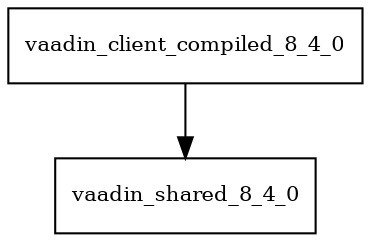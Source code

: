 digraph vaadin_client_compiled_8_4_0_dependencies {
  node [shape = box, fontsize=10.0];
  vaadin_client_compiled_8_4_0 -> vaadin_shared_8_4_0;
}
